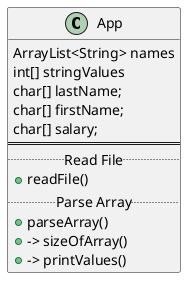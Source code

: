 @startuml
'https://plantuml.com/class-diagram
class App
{
ArrayList<String> names
int[] stringValues
char[] lastName;
char[] firstName;
char[] salary;
==
.. Read File ..
+ readFile()
.. Parse Array ..
+ parseArray()
+ -> sizeOfArray()
+ -> printValues()
}

@enduml